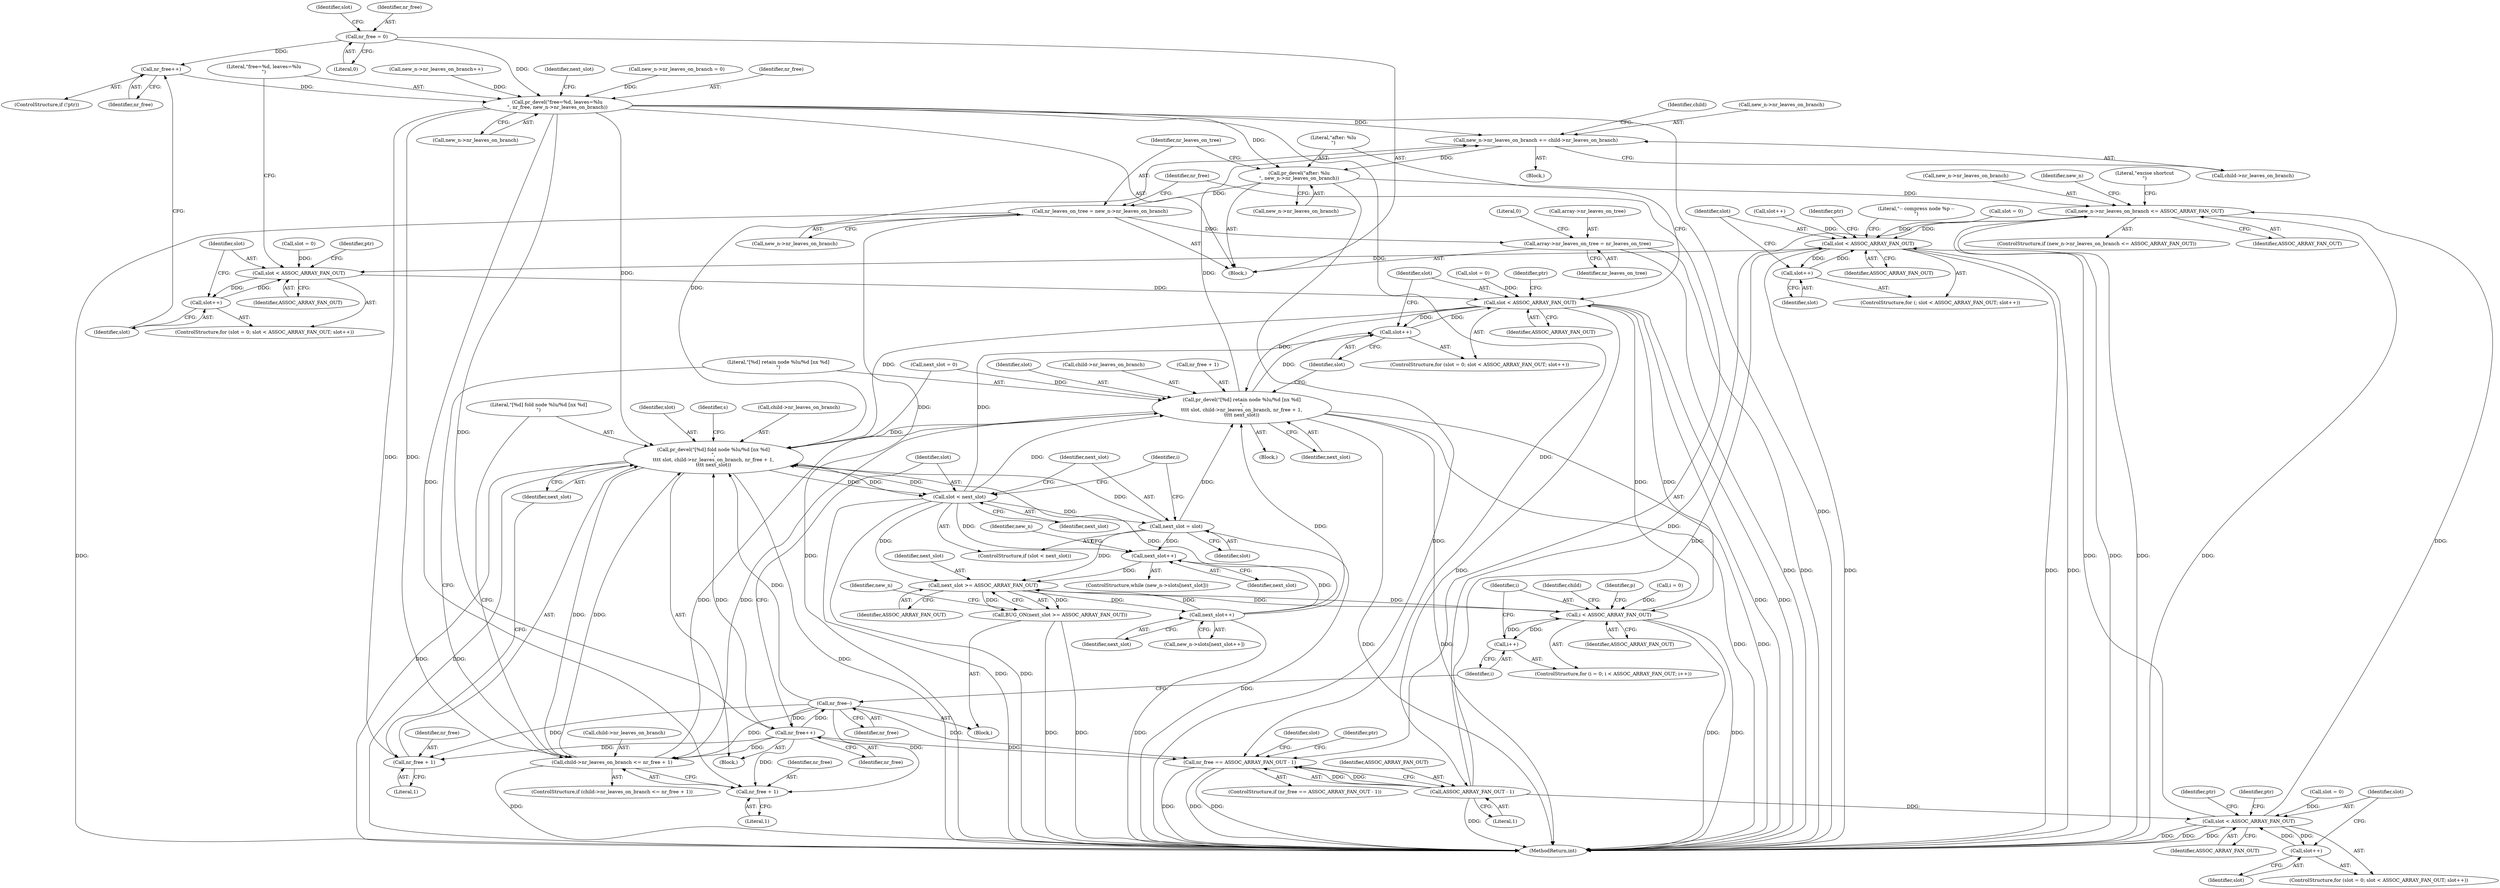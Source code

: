 digraph "0_linux_95389b08d93d5c06ec63ab49bd732b0069b7c35e@API" {
"1000403" [label="(Call,nr_free++)"];
"1000380" [label="(Call,nr_free = 0)"];
"1000413" [label="(Call,pr_devel(\"free=%d, leaves=%lu\n\", nr_free, new_n->nr_leaves_on_branch))"];
"1000468" [label="(Call,new_n->nr_leaves_on_branch += child->nr_leaves_on_branch)"];
"1000573" [label="(Call,pr_devel(\"after: %lu\n\", new_n->nr_leaves_on_branch))"];
"1000578" [label="(Call,nr_leaves_on_tree = new_n->nr_leaves_on_branch)"];
"1000862" [label="(Call,array->nr_leaves_on_tree = nr_leaves_on_tree)"];
"1000751" [label="(Call,new_n->nr_leaves_on_branch <= ASSOC_ARRAY_FAN_OUT)"];
"1000326" [label="(Call,slot < ASSOC_ARRAY_FAN_OUT)"];
"1000329" [label="(Call,slot++)"];
"1000387" [label="(Call,slot < ASSOC_ARRAY_FAN_OUT)"];
"1000390" [label="(Call,slot++)"];
"1000426" [label="(Call,slot < ASSOC_ARRAY_FAN_OUT)"];
"1000429" [label="(Call,slot++)"];
"1000484" [label="(Call,pr_devel(\"[%d] fold node %lu/%d [nx %d]\n\",\n\t\t\t\t slot, child->nr_leaves_on_branch, nr_free + 1,\n\t\t\t\t next_slot))"];
"1000476" [label="(Call,child->nr_leaves_on_branch <= nr_free + 1)"];
"1000563" [label="(Call,pr_devel(\"[%d] retain node %lu/%d [nx %d]\n\",\n\t\t\t\t slot, child->nr_leaves_on_branch, nr_free + 1,\n\t\t\t\t next_slot))"];
"1000506" [label="(Call,slot < next_slot)"];
"1000509" [label="(Call,next_slot = slot)"];
"1000543" [label="(Call,next_slot++)"];
"1000546" [label="(Call,next_slot >= ASSOC_ARRAY_FAN_OUT)"];
"1000516" [label="(Call,i < ASSOC_ARRAY_FAN_OUT)"];
"1000519" [label="(Call,i++)"];
"1000545" [label="(Call,BUG_ON(next_slot >= ASSOC_ARRAY_FAN_OUT))"];
"1000554" [label="(Call,next_slot++)"];
"1000586" [label="(Call,ASSOC_ARRAY_FAN_OUT - 1)"];
"1000584" [label="(Call,nr_free == ASSOC_ARRAY_FAN_OUT - 1)"];
"1000594" [label="(Call,slot < ASSOC_ARRAY_FAN_OUT)"];
"1000597" [label="(Call,slot++)"];
"1000480" [label="(Call,nr_free + 1)"];
"1000490" [label="(Call,nr_free + 1)"];
"1000503" [label="(Call,nr_free++)"];
"1000557" [label="(Call,nr_free--)"];
"1000592" [label="(Identifier,slot)"];
"1000573" [label="(Call,pr_devel(\"after: %lu\n\", new_n->nr_leaves_on_branch))"];
"1000333" [label="(Identifier,ptr)"];
"1000429" [label="(Call,slot++)"];
"1000387" [label="(Call,slot < ASSOC_ARRAY_FAN_OUT)"];
"1000373" [label="(Literal,\"-- compress node %p --\n\")"];
"1000328" [label="(Identifier,ASSOC_ARRAY_FAN_OUT)"];
"1000422" [label="(ControlStructure,for (slot = 0; slot < ASSOC_ARRAY_FAN_OUT; slot++))"];
"1000413" [label="(Call,pr_devel(\"free=%d, leaves=%lu\n\", nr_free, new_n->nr_leaves_on_branch))"];
"1000562" [label="(Block,)"];
"1000543" [label="(Call,next_slot++)"];
"1000509" [label="(Call,next_slot = slot)"];
"1000521" [label="(Block,)"];
"1000584" [label="(Call,nr_free == ASSOC_ARRAY_FAN_OUT - 1)"];
"1000569" [label="(Call,nr_free + 1)"];
"1000595" [label="(Identifier,slot)"];
"1000557" [label="(Call,nr_free--)"];
"1000404" [label="(Identifier,nr_free)"];
"1000555" [label="(Identifier,next_slot)"];
"1000478" [label="(Identifier,child)"];
"1000572" [label="(Identifier,next_slot)"];
"1000329" [label="(Call,slot++)"];
"1000384" [label="(Call,slot = 0)"];
"1000385" [label="(Identifier,slot)"];
"1000420" [label="(Identifier,next_slot)"];
"1000482" [label="(Literal,1)"];
"1000375" [label="(Call,new_n->nr_leaves_on_branch = 0)"];
"1000547" [label="(Identifier,next_slot)"];
"1000481" [label="(Identifier,nr_free)"];
"1000423" [label="(Call,slot = 0)"];
"1000579" [label="(Identifier,nr_leaves_on_tree)"];
"1000751" [label="(Call,new_n->nr_leaves_on_branch <= ASSOC_ARRAY_FAN_OUT)"];
"1000548" [label="(Identifier,ASSOC_ARRAY_FAN_OUT)"];
"1000512" [label="(ControlStructure,for (i = 0; i < ASSOC_ARRAY_FAN_OUT; i++))"];
"1000550" [label="(Call,new_n->slots[next_slot++])"];
"1000558" [label="(Identifier,nr_free)"];
"1000321" [label="(Call,slot = 0)"];
"1000565" [label="(Identifier,slot)"];
"1000390" [label="(Call,slot++)"];
"1000491" [label="(Identifier,nr_free)"];
"1000477" [label="(Call,child->nr_leaves_on_branch)"];
"1000493" [label="(Identifier,next_slot)"];
"1000476" [label="(Call,child->nr_leaves_on_branch <= nr_free + 1)"];
"1000510" [label="(Identifier,next_slot)"];
"1000578" [label="(Call,nr_leaves_on_tree = new_n->nr_leaves_on_branch)"];
"1000517" [label="(Identifier,i)"];
"1000560" [label="(Identifier,child)"];
"1000590" [label="(ControlStructure,for (slot = 0; slot < ASSOC_ARRAY_FAN_OUT; slot++))"];
"1000383" [label="(ControlStructure,for (slot = 0; slot < ASSOC_ARRAY_FAN_OUT; slot++))"];
"1000566" [label="(Call,child->nr_leaves_on_branch)"];
"1000326" [label="(Call,slot < ASSOC_ARRAY_FAN_OUT)"];
"1000382" [label="(Literal,0)"];
"1000597" [label="(Call,slot++)"];
"1000755" [label="(Identifier,ASSOC_ARRAY_FAN_OUT)"];
"1000863" [label="(Call,array->nr_leaves_on_tree)"];
"1000431" [label="(Block,)"];
"1000585" [label="(Identifier,nr_free)"];
"1000400" [label="(ControlStructure,if (!ptr))"];
"1000554" [label="(Call,next_slot++)"];
"1000601" [label="(Identifier,ptr)"];
"1000430" [label="(Identifier,slot)"];
"1000415" [label="(Identifier,nr_free)"];
"1000414" [label="(Literal,\"free=%d, leaves=%lu\n\")"];
"1000552" [label="(Identifier,new_n)"];
"1000416" [label="(Call,new_n->nr_leaves_on_branch)"];
"1000486" [label="(Identifier,slot)"];
"1000330" [label="(Identifier,slot)"];
"1000325" [label="(ControlStructure,for (; slot < ASSOC_ARRAY_FAN_OUT; slot++))"];
"1000485" [label="(Literal,\"[%d] fold node %lu/%d [nx %d]\n\")"];
"1000506" [label="(Call,slot < next_slot)"];
"1000508" [label="(Identifier,next_slot)"];
"1000847" [label="(Call,slot++)"];
"1000327" [label="(Identifier,slot)"];
"1000520" [label="(Identifier,i)"];
"1000503" [label="(Call,nr_free++)"];
"1000518" [label="(Identifier,ASSOC_ARRAY_FAN_OUT)"];
"1000389" [label="(Identifier,ASSOC_ARRAY_FAN_OUT)"];
"1000583" [label="(ControlStructure,if (nr_free == ASSOC_ARRAY_FAN_OUT - 1))"];
"1000750" [label="(ControlStructure,if (new_n->nr_leaves_on_branch <= ASSOC_ARRAY_FAN_OUT))"];
"1000427" [label="(Identifier,slot)"];
"1000544" [label="(Identifier,next_slot)"];
"1000575" [label="(Call,new_n->nr_leaves_on_branch)"];
"1000563" [label="(Call,pr_devel(\"[%d] retain node %lu/%d [nx %d]\n\",\n\t\t\t\t slot, child->nr_leaves_on_branch, nr_free + 1,\n\t\t\t\t next_slot))"];
"1000868" [label="(Literal,0)"];
"1000546" [label="(Call,next_slot >= ASSOC_ARRAY_FAN_OUT)"];
"1000116" [label="(Block,)"];
"1000752" [label="(Call,new_n->nr_leaves_on_branch)"];
"1000381" [label="(Identifier,nr_free)"];
"1000507" [label="(Identifier,slot)"];
"1000564" [label="(Literal,\"[%d] retain node %lu/%d [nx %d]\n\")"];
"1000586" [label="(Call,ASSOC_ARRAY_FAN_OUT - 1)"];
"1000495" [label="(Identifier,s)"];
"1000580" [label="(Call,new_n->nr_leaves_on_branch)"];
"1000468" [label="(Call,new_n->nr_leaves_on_branch += child->nr_leaves_on_branch)"];
"1000490" [label="(Call,nr_free + 1)"];
"1000391" [label="(Identifier,slot)"];
"1000469" [label="(Call,new_n->nr_leaves_on_branch)"];
"1000574" [label="(Literal,\"after: %lu\n\")"];
"1000519" [label="(Call,i++)"];
"1000403" [label="(Call,nr_free++)"];
"1000598" [label="(Identifier,slot)"];
"1000866" [label="(Identifier,nr_leaves_on_tree)"];
"1000587" [label="(Identifier,ASSOC_ARRAY_FAN_OUT)"];
"1000524" [label="(Identifier,p)"];
"1000380" [label="(Call,nr_free = 0)"];
"1000516" [label="(Call,i < ASSOC_ARRAY_FAN_OUT)"];
"1000426" [label="(Call,slot < ASSOC_ARRAY_FAN_OUT)"];
"1000504" [label="(Identifier,nr_free)"];
"1000394" [label="(Identifier,ptr)"];
"1000475" [label="(ControlStructure,if (child->nr_leaves_on_branch <= nr_free + 1))"];
"1000409" [label="(Call,new_n->nr_leaves_on_branch++)"];
"1000588" [label="(Literal,1)"];
"1000483" [label="(Block,)"];
"1000472" [label="(Call,child->nr_leaves_on_branch)"];
"1000419" [label="(Call,next_slot = 0)"];
"1000799" [label="(Identifier,new_n)"];
"1000537" [label="(ControlStructure,while (new_n->slots[next_slot]))"];
"1000514" [label="(Identifier,i)"];
"1000545" [label="(Call,BUG_ON(next_slot >= ASSOC_ARRAY_FAN_OUT))"];
"1000882" [label="(MethodReturn,int)"];
"1000435" [label="(Identifier,ptr)"];
"1000594" [label="(Call,slot < ASSOC_ARRAY_FAN_OUT)"];
"1000388" [label="(Identifier,slot)"];
"1000591" [label="(Call,slot = 0)"];
"1000596" [label="(Identifier,ASSOC_ARRAY_FAN_OUT)"];
"1000428" [label="(Identifier,ASSOC_ARRAY_FAN_OUT)"];
"1000724" [label="(Identifier,ptr)"];
"1000487" [label="(Call,child->nr_leaves_on_branch)"];
"1000540" [label="(Identifier,new_n)"];
"1000505" [label="(ControlStructure,if (slot < next_slot))"];
"1000492" [label="(Literal,1)"];
"1000480" [label="(Call,nr_free + 1)"];
"1000759" [label="(Literal,\"excise shortcut\n\")"];
"1000484" [label="(Call,pr_devel(\"[%d] fold node %lu/%d [nx %d]\n\",\n\t\t\t\t slot, child->nr_leaves_on_branch, nr_free + 1,\n\t\t\t\t next_slot))"];
"1000511" [label="(Identifier,slot)"];
"1000611" [label="(Identifier,ptr)"];
"1000513" [label="(Call,i = 0)"];
"1000862" [label="(Call,array->nr_leaves_on_tree = nr_leaves_on_tree)"];
"1000403" -> "1000400"  [label="AST: "];
"1000403" -> "1000404"  [label="CFG: "];
"1000404" -> "1000403"  [label="AST: "];
"1000391" -> "1000403"  [label="CFG: "];
"1000380" -> "1000403"  [label="DDG: "];
"1000403" -> "1000413"  [label="DDG: "];
"1000380" -> "1000116"  [label="AST: "];
"1000380" -> "1000382"  [label="CFG: "];
"1000381" -> "1000380"  [label="AST: "];
"1000382" -> "1000380"  [label="AST: "];
"1000385" -> "1000380"  [label="CFG: "];
"1000380" -> "1000413"  [label="DDG: "];
"1000413" -> "1000116"  [label="AST: "];
"1000413" -> "1000416"  [label="CFG: "];
"1000414" -> "1000413"  [label="AST: "];
"1000415" -> "1000413"  [label="AST: "];
"1000416" -> "1000413"  [label="AST: "];
"1000420" -> "1000413"  [label="CFG: "];
"1000413" -> "1000882"  [label="DDG: "];
"1000375" -> "1000413"  [label="DDG: "];
"1000409" -> "1000413"  [label="DDG: "];
"1000413" -> "1000468"  [label="DDG: "];
"1000413" -> "1000476"  [label="DDG: "];
"1000413" -> "1000480"  [label="DDG: "];
"1000413" -> "1000484"  [label="DDG: "];
"1000413" -> "1000490"  [label="DDG: "];
"1000413" -> "1000503"  [label="DDG: "];
"1000413" -> "1000573"  [label="DDG: "];
"1000413" -> "1000584"  [label="DDG: "];
"1000468" -> "1000431"  [label="AST: "];
"1000468" -> "1000472"  [label="CFG: "];
"1000469" -> "1000468"  [label="AST: "];
"1000472" -> "1000468"  [label="AST: "];
"1000478" -> "1000468"  [label="CFG: "];
"1000563" -> "1000468"  [label="DDG: "];
"1000484" -> "1000468"  [label="DDG: "];
"1000468" -> "1000573"  [label="DDG: "];
"1000573" -> "1000116"  [label="AST: "];
"1000573" -> "1000575"  [label="CFG: "];
"1000574" -> "1000573"  [label="AST: "];
"1000575" -> "1000573"  [label="AST: "];
"1000579" -> "1000573"  [label="CFG: "];
"1000573" -> "1000882"  [label="DDG: "];
"1000573" -> "1000578"  [label="DDG: "];
"1000573" -> "1000751"  [label="DDG: "];
"1000578" -> "1000116"  [label="AST: "];
"1000578" -> "1000580"  [label="CFG: "];
"1000579" -> "1000578"  [label="AST: "];
"1000580" -> "1000578"  [label="AST: "];
"1000585" -> "1000578"  [label="CFG: "];
"1000578" -> "1000882"  [label="DDG: "];
"1000578" -> "1000882"  [label="DDG: "];
"1000578" -> "1000862"  [label="DDG: "];
"1000862" -> "1000116"  [label="AST: "];
"1000862" -> "1000866"  [label="CFG: "];
"1000863" -> "1000862"  [label="AST: "];
"1000866" -> "1000862"  [label="AST: "];
"1000868" -> "1000862"  [label="CFG: "];
"1000862" -> "1000882"  [label="DDG: "];
"1000862" -> "1000882"  [label="DDG: "];
"1000751" -> "1000750"  [label="AST: "];
"1000751" -> "1000755"  [label="CFG: "];
"1000752" -> "1000751"  [label="AST: "];
"1000755" -> "1000751"  [label="AST: "];
"1000759" -> "1000751"  [label="CFG: "];
"1000799" -> "1000751"  [label="CFG: "];
"1000751" -> "1000882"  [label="DDG: "];
"1000751" -> "1000882"  [label="DDG: "];
"1000751" -> "1000882"  [label="DDG: "];
"1000751" -> "1000326"  [label="DDG: "];
"1000594" -> "1000751"  [label="DDG: "];
"1000586" -> "1000751"  [label="DDG: "];
"1000326" -> "1000325"  [label="AST: "];
"1000326" -> "1000328"  [label="CFG: "];
"1000327" -> "1000326"  [label="AST: "];
"1000328" -> "1000326"  [label="AST: "];
"1000333" -> "1000326"  [label="CFG: "];
"1000373" -> "1000326"  [label="CFG: "];
"1000326" -> "1000882"  [label="DDG: "];
"1000326" -> "1000882"  [label="DDG: "];
"1000326" -> "1000882"  [label="DDG: "];
"1000321" -> "1000326"  [label="DDG: "];
"1000329" -> "1000326"  [label="DDG: "];
"1000847" -> "1000326"  [label="DDG: "];
"1000586" -> "1000326"  [label="DDG: "];
"1000594" -> "1000326"  [label="DDG: "];
"1000326" -> "1000329"  [label="DDG: "];
"1000326" -> "1000387"  [label="DDG: "];
"1000329" -> "1000325"  [label="AST: "];
"1000329" -> "1000330"  [label="CFG: "];
"1000330" -> "1000329"  [label="AST: "];
"1000327" -> "1000329"  [label="CFG: "];
"1000387" -> "1000383"  [label="AST: "];
"1000387" -> "1000389"  [label="CFG: "];
"1000388" -> "1000387"  [label="AST: "];
"1000389" -> "1000387"  [label="AST: "];
"1000394" -> "1000387"  [label="CFG: "];
"1000414" -> "1000387"  [label="CFG: "];
"1000390" -> "1000387"  [label="DDG: "];
"1000384" -> "1000387"  [label="DDG: "];
"1000387" -> "1000390"  [label="DDG: "];
"1000387" -> "1000426"  [label="DDG: "];
"1000390" -> "1000383"  [label="AST: "];
"1000390" -> "1000391"  [label="CFG: "];
"1000391" -> "1000390"  [label="AST: "];
"1000388" -> "1000390"  [label="CFG: "];
"1000426" -> "1000422"  [label="AST: "];
"1000426" -> "1000428"  [label="CFG: "];
"1000427" -> "1000426"  [label="AST: "];
"1000428" -> "1000426"  [label="AST: "];
"1000435" -> "1000426"  [label="CFG: "];
"1000574" -> "1000426"  [label="CFG: "];
"1000426" -> "1000882"  [label="DDG: "];
"1000426" -> "1000882"  [label="DDG: "];
"1000423" -> "1000426"  [label="DDG: "];
"1000429" -> "1000426"  [label="DDG: "];
"1000516" -> "1000426"  [label="DDG: "];
"1000426" -> "1000429"  [label="DDG: "];
"1000426" -> "1000484"  [label="DDG: "];
"1000426" -> "1000516"  [label="DDG: "];
"1000426" -> "1000563"  [label="DDG: "];
"1000426" -> "1000586"  [label="DDG: "];
"1000429" -> "1000422"  [label="AST: "];
"1000429" -> "1000430"  [label="CFG: "];
"1000430" -> "1000429"  [label="AST: "];
"1000427" -> "1000429"  [label="CFG: "];
"1000506" -> "1000429"  [label="DDG: "];
"1000563" -> "1000429"  [label="DDG: "];
"1000484" -> "1000483"  [label="AST: "];
"1000484" -> "1000493"  [label="CFG: "];
"1000485" -> "1000484"  [label="AST: "];
"1000486" -> "1000484"  [label="AST: "];
"1000487" -> "1000484"  [label="AST: "];
"1000490" -> "1000484"  [label="AST: "];
"1000493" -> "1000484"  [label="AST: "];
"1000495" -> "1000484"  [label="CFG: "];
"1000484" -> "1000882"  [label="DDG: "];
"1000484" -> "1000882"  [label="DDG: "];
"1000484" -> "1000882"  [label="DDG: "];
"1000484" -> "1000476"  [label="DDG: "];
"1000476" -> "1000484"  [label="DDG: "];
"1000557" -> "1000484"  [label="DDG: "];
"1000503" -> "1000484"  [label="DDG: "];
"1000563" -> "1000484"  [label="DDG: "];
"1000509" -> "1000484"  [label="DDG: "];
"1000506" -> "1000484"  [label="DDG: "];
"1000419" -> "1000484"  [label="DDG: "];
"1000554" -> "1000484"  [label="DDG: "];
"1000484" -> "1000506"  [label="DDG: "];
"1000484" -> "1000506"  [label="DDG: "];
"1000476" -> "1000475"  [label="AST: "];
"1000476" -> "1000480"  [label="CFG: "];
"1000477" -> "1000476"  [label="AST: "];
"1000480" -> "1000476"  [label="AST: "];
"1000485" -> "1000476"  [label="CFG: "];
"1000564" -> "1000476"  [label="CFG: "];
"1000476" -> "1000882"  [label="DDG: "];
"1000563" -> "1000476"  [label="DDG: "];
"1000557" -> "1000476"  [label="DDG: "];
"1000503" -> "1000476"  [label="DDG: "];
"1000476" -> "1000563"  [label="DDG: "];
"1000563" -> "1000562"  [label="AST: "];
"1000563" -> "1000572"  [label="CFG: "];
"1000564" -> "1000563"  [label="AST: "];
"1000565" -> "1000563"  [label="AST: "];
"1000566" -> "1000563"  [label="AST: "];
"1000569" -> "1000563"  [label="AST: "];
"1000572" -> "1000563"  [label="AST: "];
"1000430" -> "1000563"  [label="CFG: "];
"1000563" -> "1000882"  [label="DDG: "];
"1000563" -> "1000882"  [label="DDG: "];
"1000563" -> "1000882"  [label="DDG: "];
"1000563" -> "1000882"  [label="DDG: "];
"1000509" -> "1000563"  [label="DDG: "];
"1000506" -> "1000563"  [label="DDG: "];
"1000419" -> "1000563"  [label="DDG: "];
"1000554" -> "1000563"  [label="DDG: "];
"1000506" -> "1000505"  [label="AST: "];
"1000506" -> "1000508"  [label="CFG: "];
"1000507" -> "1000506"  [label="AST: "];
"1000508" -> "1000506"  [label="AST: "];
"1000510" -> "1000506"  [label="CFG: "];
"1000514" -> "1000506"  [label="CFG: "];
"1000506" -> "1000882"  [label="DDG: "];
"1000506" -> "1000882"  [label="DDG: "];
"1000506" -> "1000509"  [label="DDG: "];
"1000506" -> "1000543"  [label="DDG: "];
"1000506" -> "1000546"  [label="DDG: "];
"1000509" -> "1000505"  [label="AST: "];
"1000509" -> "1000511"  [label="CFG: "];
"1000510" -> "1000509"  [label="AST: "];
"1000511" -> "1000509"  [label="AST: "];
"1000514" -> "1000509"  [label="CFG: "];
"1000509" -> "1000882"  [label="DDG: "];
"1000509" -> "1000543"  [label="DDG: "];
"1000509" -> "1000546"  [label="DDG: "];
"1000543" -> "1000537"  [label="AST: "];
"1000543" -> "1000544"  [label="CFG: "];
"1000544" -> "1000543"  [label="AST: "];
"1000540" -> "1000543"  [label="CFG: "];
"1000554" -> "1000543"  [label="DDG: "];
"1000543" -> "1000546"  [label="DDG: "];
"1000546" -> "1000545"  [label="AST: "];
"1000546" -> "1000548"  [label="CFG: "];
"1000547" -> "1000546"  [label="AST: "];
"1000548" -> "1000546"  [label="AST: "];
"1000545" -> "1000546"  [label="CFG: "];
"1000546" -> "1000516"  [label="DDG: "];
"1000546" -> "1000545"  [label="DDG: "];
"1000546" -> "1000545"  [label="DDG: "];
"1000554" -> "1000546"  [label="DDG: "];
"1000516" -> "1000546"  [label="DDG: "];
"1000546" -> "1000554"  [label="DDG: "];
"1000516" -> "1000512"  [label="AST: "];
"1000516" -> "1000518"  [label="CFG: "];
"1000517" -> "1000516"  [label="AST: "];
"1000518" -> "1000516"  [label="AST: "];
"1000524" -> "1000516"  [label="CFG: "];
"1000560" -> "1000516"  [label="CFG: "];
"1000516" -> "1000882"  [label="DDG: "];
"1000516" -> "1000882"  [label="DDG: "];
"1000519" -> "1000516"  [label="DDG: "];
"1000513" -> "1000516"  [label="DDG: "];
"1000516" -> "1000519"  [label="DDG: "];
"1000519" -> "1000512"  [label="AST: "];
"1000519" -> "1000520"  [label="CFG: "];
"1000520" -> "1000519"  [label="AST: "];
"1000517" -> "1000519"  [label="CFG: "];
"1000545" -> "1000521"  [label="AST: "];
"1000552" -> "1000545"  [label="CFG: "];
"1000545" -> "1000882"  [label="DDG: "];
"1000545" -> "1000882"  [label="DDG: "];
"1000554" -> "1000550"  [label="AST: "];
"1000554" -> "1000555"  [label="CFG: "];
"1000555" -> "1000554"  [label="AST: "];
"1000550" -> "1000554"  [label="CFG: "];
"1000554" -> "1000882"  [label="DDG: "];
"1000586" -> "1000584"  [label="AST: "];
"1000586" -> "1000588"  [label="CFG: "];
"1000587" -> "1000586"  [label="AST: "];
"1000588" -> "1000586"  [label="AST: "];
"1000584" -> "1000586"  [label="CFG: "];
"1000586" -> "1000882"  [label="DDG: "];
"1000586" -> "1000584"  [label="DDG: "];
"1000586" -> "1000584"  [label="DDG: "];
"1000586" -> "1000594"  [label="DDG: "];
"1000584" -> "1000583"  [label="AST: "];
"1000585" -> "1000584"  [label="AST: "];
"1000592" -> "1000584"  [label="CFG: "];
"1000724" -> "1000584"  [label="CFG: "];
"1000584" -> "1000882"  [label="DDG: "];
"1000584" -> "1000882"  [label="DDG: "];
"1000584" -> "1000882"  [label="DDG: "];
"1000557" -> "1000584"  [label="DDG: "];
"1000503" -> "1000584"  [label="DDG: "];
"1000594" -> "1000590"  [label="AST: "];
"1000594" -> "1000596"  [label="CFG: "];
"1000595" -> "1000594"  [label="AST: "];
"1000596" -> "1000594"  [label="AST: "];
"1000601" -> "1000594"  [label="CFG: "];
"1000611" -> "1000594"  [label="CFG: "];
"1000594" -> "1000882"  [label="DDG: "];
"1000594" -> "1000882"  [label="DDG: "];
"1000594" -> "1000882"  [label="DDG: "];
"1000597" -> "1000594"  [label="DDG: "];
"1000591" -> "1000594"  [label="DDG: "];
"1000594" -> "1000597"  [label="DDG: "];
"1000597" -> "1000590"  [label="AST: "];
"1000597" -> "1000598"  [label="CFG: "];
"1000598" -> "1000597"  [label="AST: "];
"1000595" -> "1000597"  [label="CFG: "];
"1000480" -> "1000482"  [label="CFG: "];
"1000481" -> "1000480"  [label="AST: "];
"1000482" -> "1000480"  [label="AST: "];
"1000557" -> "1000480"  [label="DDG: "];
"1000503" -> "1000480"  [label="DDG: "];
"1000490" -> "1000492"  [label="CFG: "];
"1000491" -> "1000490"  [label="AST: "];
"1000492" -> "1000490"  [label="AST: "];
"1000493" -> "1000490"  [label="CFG: "];
"1000557" -> "1000490"  [label="DDG: "];
"1000503" -> "1000490"  [label="DDG: "];
"1000503" -> "1000483"  [label="AST: "];
"1000503" -> "1000504"  [label="CFG: "];
"1000504" -> "1000503"  [label="AST: "];
"1000507" -> "1000503"  [label="CFG: "];
"1000557" -> "1000503"  [label="DDG: "];
"1000503" -> "1000557"  [label="DDG: "];
"1000557" -> "1000521"  [label="AST: "];
"1000557" -> "1000558"  [label="CFG: "];
"1000558" -> "1000557"  [label="AST: "];
"1000520" -> "1000557"  [label="CFG: "];
}
